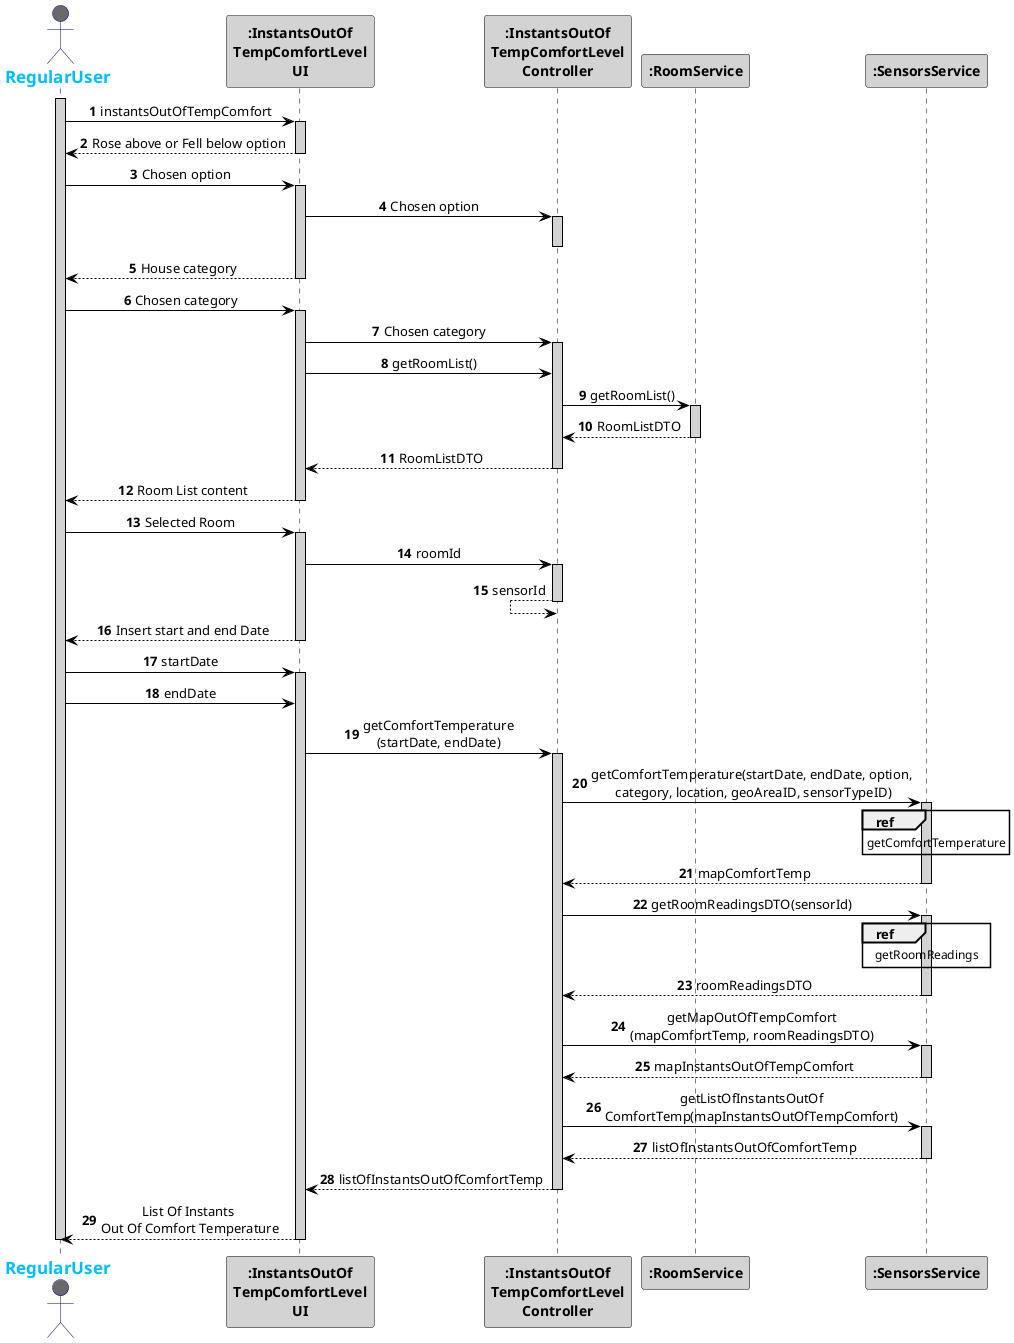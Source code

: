 @startuml
skinparam sequenceMessageAlign center
skinparam sequence {
    ArrowColor Black
    ActorBorderColor DarkBlue
    LifeLineBorderColor black
    LifeLineBackgroundColor LightGrey

    ParticipantBorderColor Black
    ParticipantBackgroundColor LightGrey
    ParticipantFontStyle Bold

    ActorBackgroundColor DimGrey
    ActorFontColor DeepSkyBlue
    ActorFontStyle Bold
    ActorFontSize 17
    ActorFontName Aapex
}

autonumber
actor RegularUser
activate RegularUser
RegularUser -> ":InstantsOutOf\nTempComfortLevel\nUI": instantsOutOfTempComfort
activate ":InstantsOutOf\nTempComfortLevel\nUI"
":InstantsOutOf\nTempComfortLevel\nUI" --> RegularUser: Rose above or Fell below option
deactivate ":InstantsOutOf\nTempComfortLevel\nUI"
RegularUser -> ":InstantsOutOf\nTempComfortLevel\nUI": Chosen option
activate ":InstantsOutOf\nTempComfortLevel\nUI"
":InstantsOutOf\nTempComfortLevel\nUI" -> ":InstantsOutOf\nTempComfortLevel\nController" : Chosen option
activate ":InstantsOutOf\nTempComfortLevel\nController"
deactivate ":InstantsOutOf\nTempComfortLevel\nController"
":InstantsOutOf\nTempComfortLevel\nUI" --> RegularUser: House category
deactivate ":InstantsOutOf\nTempComfortLevel\nUI"
RegularUser -> ":InstantsOutOf\nTempComfortLevel\nUI": Chosen category
activate ":InstantsOutOf\nTempComfortLevel\nUI"
":InstantsOutOf\nTempComfortLevel\nUI" -> ":InstantsOutOf\nTempComfortLevel\nController" : Chosen category
activate ":InstantsOutOf\nTempComfortLevel\nController"
":InstantsOutOf\nTempComfortLevel\nUI" -> ":InstantsOutOf\nTempComfortLevel\nController" : getRoomList()
":InstantsOutOf\nTempComfortLevel\nController" -> ":RoomService": getRoomList()
activate ":RoomService"
":InstantsOutOf\nTempComfortLevel\nController" <-- ":RoomService": RoomListDTO
deactivate ":RoomService"
":InstantsOutOf\nTempComfortLevel\nUI" <-- ":InstantsOutOf\nTempComfortLevel\nController" : RoomListDTO
deactivate ":InstantsOutOf\nTempComfortLevel\nController"
RegularUser <-- ":InstantsOutOf\nTempComfortLevel\nUI" : Room List content
deactivate ":InstantsOutOf\nTempComfortLevel\nUI"
RegularUser -> ":InstantsOutOf\nTempComfortLevel\nUI":  Selected Room
activate ":InstantsOutOf\nTempComfortLevel\nUI"
":InstantsOutOf\nTempComfortLevel\nUI" -> ":InstantsOutOf\nTempComfortLevel\nController" : roomId
activate ":InstantsOutOf\nTempComfortLevel\nController"
":InstantsOutOf\nTempComfortLevel\nController" <-- ":InstantsOutOf\nTempComfortLevel\nController" : sensorId
deactivate ":InstantsOutOf\nTempComfortLevel\nController"
RegularUser <-- ":InstantsOutOf\nTempComfortLevel\nUI" : Insert start and end Date
deactivate ":InstantsOutOf\nTempComfortLevel\nUI"
RegularUser -> ":InstantsOutOf\nTempComfortLevel\nUI": startDate
activate ":InstantsOutOf\nTempComfortLevel\nUI"
RegularUser -> ":InstantsOutOf\nTempComfortLevel\nUI": endDate
":InstantsOutOf\nTempComfortLevel\nUI" -> ":InstantsOutOf\nTempComfortLevel\nController" : getComfortTemperature\n(startDate, endDate)
activate ":InstantsOutOf\nTempComfortLevel\nController"
":InstantsOutOf\nTempComfortLevel\nController" -> ":SensorsService": getComfortTemperature(startDate, endDate, option,\n category, location, geoAreaID, sensorTypeID)
activate ":SensorsService"
ref over ":SensorsService"
getComfortTemperature
end
":InstantsOutOf\nTempComfortLevel\nController" <-- ":SensorsService" : mapComfortTemp
deactivate ":SensorsService"
":InstantsOutOf\nTempComfortLevel\nController" -> ":SensorsService": getRoomReadingsDTO(sensorId)
activate ":SensorsService"
ref over ":SensorsService"
getRoomReadings
end
":InstantsOutOf\nTempComfortLevel\nController" <-- ":SensorsService" : roomReadingsDTO
deactivate ":SensorsService"
":InstantsOutOf\nTempComfortLevel\nController" -> ":SensorsService": getMapOutOfTempComfort\n(mapComfortTemp, roomReadingsDTO)
activate ":SensorsService"
":InstantsOutOf\nTempComfortLevel\nController" <-- ":SensorsService" : mapInstantsOutOfTempComfort
deactivate ":SensorsService"
":InstantsOutOf\nTempComfortLevel\nController" -> ":SensorsService": getListOfInstantsOutOf\nComfortTemp(mapInstantsOutOfTempComfort)
activate ":SensorsService"
":InstantsOutOf\nTempComfortLevel\nController" <-- ":SensorsService" : listOfInstantsOutOfComfortTemp
deactivate ":SensorsService"
":InstantsOutOf\nTempComfortLevel\nUI" <-- ":InstantsOutOf\nTempComfortLevel\nController"  : listOfInstantsOutOfComfortTemp
deactivate ":InstantsOutOf\nTempComfortLevel\nController"
RegularUser <-- ":InstantsOutOf\nTempComfortLevel\nUI": List Of Instants \nOut Of Comfort Temperature
deactivate ":InstantsOutOf\nTempComfortLevel\nUI"
deactivate RegularUser



@enduml